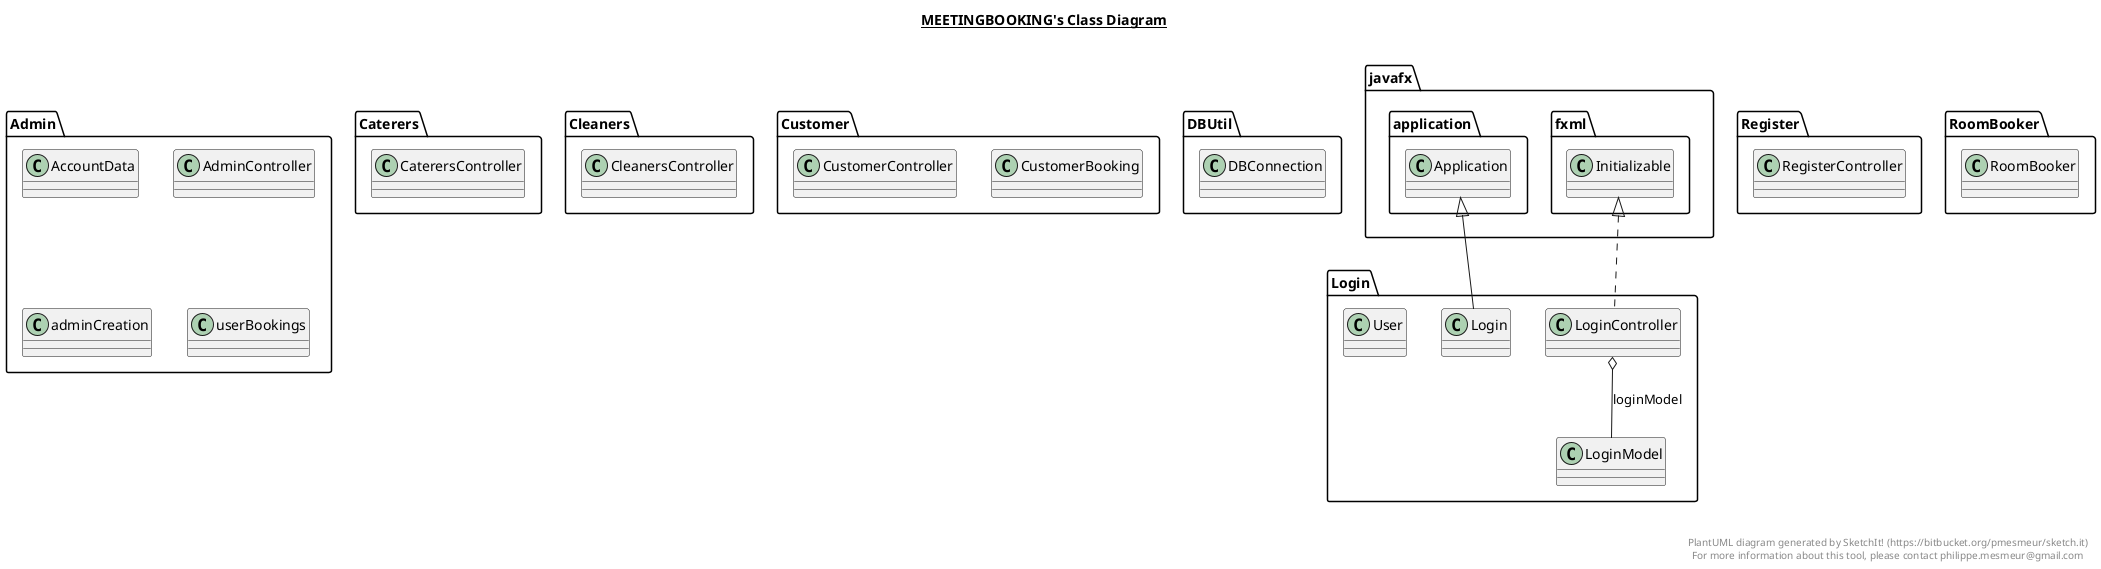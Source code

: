 @startuml

title __MEETINGBOOKING's Class Diagram__\n

  namespace Admin {
    class Admin.AccountData {
    }
  }
  

  namespace Admin {
    class Admin.AdminController {
    }
  }
  

  namespace Admin {
    class Admin.adminCreation {
    }
  }
  

  namespace Admin {
    class Admin.userBookings {
    }
  }
  

  namespace Caterers {
    class Caterers.CaterersController {
    }
  }
  

  namespace Cleaners {
    class Cleaners.CleanersController {
    }
  }
  

  namespace Customer {
    class Customer.CustomerBooking {
    }
  }
  

  namespace Customer {
    class Customer.CustomerController {
    }
  }
  

  namespace DBUtil {
    class DBUtil.DBConnection {
    }
  }
  

  namespace Login {
    class Login.Login {
    }
  }
  

  namespace Login {
    class Login.LoginController {
    }
  }
  

  namespace Login {
    class Login.LoginModel {
    }
  }
  

  namespace Login {
    class Login.User {
    }
  }
  

  namespace Register {
    class Register.RegisterController {
    }
  }
  

  namespace RoomBooker {
    class RoomBooker.RoomBooker {
    }
  }
  

  Login.Login -up-|> javafx.application.Application
  Login.LoginController .up.|> javafx.fxml.Initializable
  Login.LoginController o-- Login.LoginModel : loginModel


right footer


PlantUML diagram generated by SketchIt! (https://bitbucket.org/pmesmeur/sketch.it)
For more information about this tool, please contact philippe.mesmeur@gmail.com
endfooter

@enduml
